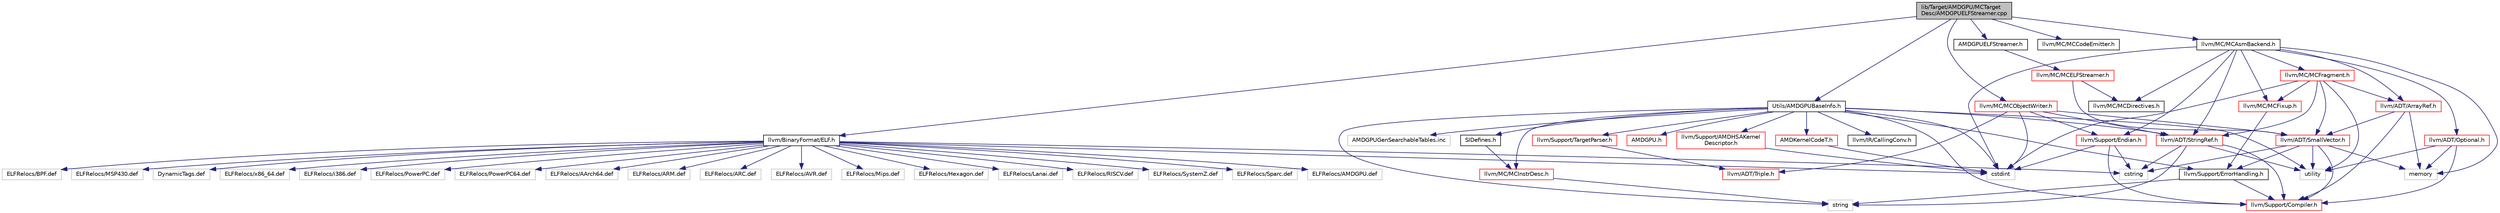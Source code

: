 digraph "lib/Target/AMDGPU/MCTargetDesc/AMDGPUELFStreamer.cpp"
{
 // LATEX_PDF_SIZE
  bgcolor="transparent";
  edge [fontname="Helvetica",fontsize="10",labelfontname="Helvetica",labelfontsize="10"];
  node [fontname="Helvetica",fontsize="10",shape="box"];
  Node1 [label="lib/Target/AMDGPU/MCTarget\lDesc/AMDGPUELFStreamer.cpp",height=0.2,width=0.4,color="black", fillcolor="grey75", style="filled", fontcolor="black",tooltip=" "];
  Node1 -> Node2 [color="midnightblue",fontsize="10",style="solid",fontname="Helvetica"];
  Node2 [label="AMDGPUELFStreamer.h",height=0.2,width=0.4,color="black",URL="$AMDGPUELFStreamer_8h.html",tooltip=" "];
  Node2 -> Node3 [color="midnightblue",fontsize="10",style="solid",fontname="Helvetica"];
  Node3 [label="llvm/MC/MCELFStreamer.h",height=0.2,width=0.4,color="red",URL="$MCELFStreamer_8h.html",tooltip=" "];
  Node3 -> Node4 [color="midnightblue",fontsize="10",style="solid",fontname="Helvetica"];
  Node4 [label="llvm/ADT/SmallVector.h",height=0.2,width=0.4,color="red",URL="$SmallVector_8h.html",tooltip=" "];
  Node4 -> Node9 [color="midnightblue",fontsize="10",style="solid",fontname="Helvetica"];
  Node9 [label="llvm/Support/Compiler.h",height=0.2,width=0.4,color="red",URL="$Compiler_8h.html",tooltip=" "];
  Node4 -> Node29 [color="midnightblue",fontsize="10",style="solid",fontname="Helvetica"];
  Node29 [label="llvm/Support/ErrorHandling.h",height=0.2,width=0.4,color="black",URL="$llvm_2Support_2ErrorHandling_8h.html",tooltip=" "];
  Node29 -> Node9 [color="midnightblue",fontsize="10",style="solid",fontname="Helvetica"];
  Node29 -> Node30 [color="midnightblue",fontsize="10",style="solid",fontname="Helvetica"];
  Node30 [label="string",height=0.2,width=0.4,color="grey75",tooltip=" "];
  Node4 -> Node26 [color="midnightblue",fontsize="10",style="solid",fontname="Helvetica"];
  Node26 [label="cstring",height=0.2,width=0.4,color="grey75",tooltip=" "];
  Node4 -> Node34 [color="midnightblue",fontsize="10",style="solid",fontname="Helvetica"];
  Node34 [label="memory",height=0.2,width=0.4,color="grey75",tooltip=" "];
  Node4 -> Node7 [color="midnightblue",fontsize="10",style="solid",fontname="Helvetica"];
  Node7 [label="utility",height=0.2,width=0.4,color="grey75",tooltip=" "];
  Node3 -> Node35 [color="midnightblue",fontsize="10",style="solid",fontname="Helvetica"];
  Node35 [label="llvm/MC/MCDirectives.h",height=0.2,width=0.4,color="black",URL="$MCDirectives_8h.html",tooltip=" "];
  Node1 -> Node111 [color="midnightblue",fontsize="10",style="solid",fontname="Helvetica"];
  Node111 [label="Utils/AMDGPUBaseInfo.h",height=0.2,width=0.4,color="black",URL="$AMDGPUBaseInfo_8h.html",tooltip=" "];
  Node111 -> Node112 [color="midnightblue",fontsize="10",style="solid",fontname="Helvetica"];
  Node112 [label="AMDGPU.h",height=0.2,width=0.4,color="red",URL="$AMDGPU_8h.html",tooltip=" "];
  Node111 -> Node134 [color="midnightblue",fontsize="10",style="solid",fontname="Helvetica"];
  Node134 [label="AMDKernelCodeT.h",height=0.2,width=0.4,color="red",URL="$AMDKernelCodeT_8h.html",tooltip=" "];
  Node134 -> Node48 [color="midnightblue",fontsize="10",style="solid",fontname="Helvetica"];
  Node48 [label="cstdint",height=0.2,width=0.4,color="grey75",tooltip=" "];
  Node111 -> Node137 [color="midnightblue",fontsize="10",style="solid",fontname="Helvetica"];
  Node137 [label="SIDefines.h",height=0.2,width=0.4,color="black",URL="$SIDefines_8h.html",tooltip=" "];
  Node137 -> Node138 [color="midnightblue",fontsize="10",style="solid",fontname="Helvetica"];
  Node138 [label="llvm/MC/MCInstrDesc.h",height=0.2,width=0.4,color="red",URL="$MCInstrDesc_8h.html",tooltip=" "];
  Node138 -> Node30 [color="midnightblue",fontsize="10",style="solid",fontname="Helvetica"];
  Node111 -> Node42 [color="midnightblue",fontsize="10",style="solid",fontname="Helvetica"];
  Node42 [label="llvm/ADT/StringRef.h",height=0.2,width=0.4,color="red",URL="$StringRef_8h.html",tooltip=" "];
  Node42 -> Node9 [color="midnightblue",fontsize="10",style="solid",fontname="Helvetica"];
  Node42 -> Node26 [color="midnightblue",fontsize="10",style="solid",fontname="Helvetica"];
  Node42 -> Node30 [color="midnightblue",fontsize="10",style="solid",fontname="Helvetica"];
  Node42 -> Node7 [color="midnightblue",fontsize="10",style="solid",fontname="Helvetica"];
  Node111 -> Node142 [color="midnightblue",fontsize="10",style="solid",fontname="Helvetica"];
  Node142 [label="llvm/IR/CallingConv.h",height=0.2,width=0.4,color="black",URL="$CallingConv_8h.html",tooltip=" "];
  Node111 -> Node138 [color="midnightblue",fontsize="10",style="solid",fontname="Helvetica"];
  Node111 -> Node143 [color="midnightblue",fontsize="10",style="solid",fontname="Helvetica"];
  Node143 [label="llvm/Support/AMDHSAKernel\lDescriptor.h",height=0.2,width=0.4,color="red",URL="$AMDHSAKernelDescriptor_8h.html",tooltip="AMDHSA kernel descriptor definitions."];
  Node143 -> Node48 [color="midnightblue",fontsize="10",style="solid",fontname="Helvetica"];
  Node111 -> Node9 [color="midnightblue",fontsize="10",style="solid",fontname="Helvetica"];
  Node111 -> Node29 [color="midnightblue",fontsize="10",style="solid",fontname="Helvetica"];
  Node111 -> Node102 [color="midnightblue",fontsize="10",style="solid",fontname="Helvetica"];
  Node102 [label="llvm/Support/TargetParser.h",height=0.2,width=0.4,color="red",URL="$TargetParser_8h.html",tooltip=" "];
  Node102 -> Node103 [color="midnightblue",fontsize="10",style="solid",fontname="Helvetica"];
  Node103 [label="llvm/ADT/Triple.h",height=0.2,width=0.4,color="red",URL="$Triple_8h.html",tooltip=" "];
  Node111 -> Node48 [color="midnightblue",fontsize="10",style="solid",fontname="Helvetica"];
  Node111 -> Node30 [color="midnightblue",fontsize="10",style="solid",fontname="Helvetica"];
  Node111 -> Node7 [color="midnightblue",fontsize="10",style="solid",fontname="Helvetica"];
  Node111 -> Node144 [color="midnightblue",fontsize="10",style="solid",fontname="Helvetica"];
  Node144 [label="AMDGPUGenSearchableTables.inc",height=0.2,width=0.4,color="grey75",tooltip=" "];
  Node1 -> Node145 [color="midnightblue",fontsize="10",style="solid",fontname="Helvetica"];
  Node145 [label="llvm/BinaryFormat/ELF.h",height=0.2,width=0.4,color="black",URL="$BinaryFormat_2ELF_8h.html",tooltip=" "];
  Node145 -> Node48 [color="midnightblue",fontsize="10",style="solid",fontname="Helvetica"];
  Node145 -> Node26 [color="midnightblue",fontsize="10",style="solid",fontname="Helvetica"];
  Node145 -> Node146 [color="midnightblue",fontsize="10",style="solid",fontname="Helvetica"];
  Node146 [label="ELFRelocs/x86_64.def",height=0.2,width=0.4,color="grey75",tooltip=" "];
  Node145 -> Node147 [color="midnightblue",fontsize="10",style="solid",fontname="Helvetica"];
  Node147 [label="ELFRelocs/i386.def",height=0.2,width=0.4,color="grey75",tooltip=" "];
  Node145 -> Node148 [color="midnightblue",fontsize="10",style="solid",fontname="Helvetica"];
  Node148 [label="ELFRelocs/PowerPC.def",height=0.2,width=0.4,color="grey75",tooltip=" "];
  Node145 -> Node149 [color="midnightblue",fontsize="10",style="solid",fontname="Helvetica"];
  Node149 [label="ELFRelocs/PowerPC64.def",height=0.2,width=0.4,color="grey75",tooltip=" "];
  Node145 -> Node150 [color="midnightblue",fontsize="10",style="solid",fontname="Helvetica"];
  Node150 [label="ELFRelocs/AArch64.def",height=0.2,width=0.4,color="grey75",tooltip=" "];
  Node145 -> Node151 [color="midnightblue",fontsize="10",style="solid",fontname="Helvetica"];
  Node151 [label="ELFRelocs/ARM.def",height=0.2,width=0.4,color="grey75",tooltip=" "];
  Node145 -> Node152 [color="midnightblue",fontsize="10",style="solid",fontname="Helvetica"];
  Node152 [label="ELFRelocs/ARC.def",height=0.2,width=0.4,color="grey75",tooltip=" "];
  Node145 -> Node153 [color="midnightblue",fontsize="10",style="solid",fontname="Helvetica"];
  Node153 [label="ELFRelocs/AVR.def",height=0.2,width=0.4,color="grey75",tooltip=" "];
  Node145 -> Node154 [color="midnightblue",fontsize="10",style="solid",fontname="Helvetica"];
  Node154 [label="ELFRelocs/Mips.def",height=0.2,width=0.4,color="grey75",tooltip=" "];
  Node145 -> Node155 [color="midnightblue",fontsize="10",style="solid",fontname="Helvetica"];
  Node155 [label="ELFRelocs/Hexagon.def",height=0.2,width=0.4,color="grey75",tooltip=" "];
  Node145 -> Node156 [color="midnightblue",fontsize="10",style="solid",fontname="Helvetica"];
  Node156 [label="ELFRelocs/Lanai.def",height=0.2,width=0.4,color="grey75",tooltip=" "];
  Node145 -> Node157 [color="midnightblue",fontsize="10",style="solid",fontname="Helvetica"];
  Node157 [label="ELFRelocs/RISCV.def",height=0.2,width=0.4,color="grey75",tooltip=" "];
  Node145 -> Node158 [color="midnightblue",fontsize="10",style="solid",fontname="Helvetica"];
  Node158 [label="ELFRelocs/SystemZ.def",height=0.2,width=0.4,color="grey75",tooltip=" "];
  Node145 -> Node159 [color="midnightblue",fontsize="10",style="solid",fontname="Helvetica"];
  Node159 [label="ELFRelocs/Sparc.def",height=0.2,width=0.4,color="grey75",tooltip=" "];
  Node145 -> Node160 [color="midnightblue",fontsize="10",style="solid",fontname="Helvetica"];
  Node160 [label="ELFRelocs/AMDGPU.def",height=0.2,width=0.4,color="grey75",tooltip=" "];
  Node145 -> Node161 [color="midnightblue",fontsize="10",style="solid",fontname="Helvetica"];
  Node161 [label="ELFRelocs/BPF.def",height=0.2,width=0.4,color="grey75",tooltip=" "];
  Node145 -> Node162 [color="midnightblue",fontsize="10",style="solid",fontname="Helvetica"];
  Node162 [label="ELFRelocs/MSP430.def",height=0.2,width=0.4,color="grey75",tooltip=" "];
  Node145 -> Node163 [color="midnightblue",fontsize="10",style="solid",fontname="Helvetica"];
  Node163 [label="DynamicTags.def",height=0.2,width=0.4,color="grey75",tooltip=" "];
  Node1 -> Node164 [color="midnightblue",fontsize="10",style="solid",fontname="Helvetica"];
  Node164 [label="llvm/MC/MCAsmBackend.h",height=0.2,width=0.4,color="black",URL="$MCAsmBackend_8h.html",tooltip=" "];
  Node164 -> Node38 [color="midnightblue",fontsize="10",style="solid",fontname="Helvetica"];
  Node38 [label="llvm/ADT/ArrayRef.h",height=0.2,width=0.4,color="red",URL="$ArrayRef_8h.html",tooltip=" "];
  Node38 -> Node4 [color="midnightblue",fontsize="10",style="solid",fontname="Helvetica"];
  Node38 -> Node9 [color="midnightblue",fontsize="10",style="solid",fontname="Helvetica"];
  Node38 -> Node34 [color="midnightblue",fontsize="10",style="solid",fontname="Helvetica"];
  Node164 -> Node44 [color="midnightblue",fontsize="10",style="solid",fontname="Helvetica"];
  Node44 [label="llvm/ADT/Optional.h",height=0.2,width=0.4,color="red",URL="$Optional_8h.html",tooltip=" "];
  Node44 -> Node9 [color="midnightblue",fontsize="10",style="solid",fontname="Helvetica"];
  Node44 -> Node34 [color="midnightblue",fontsize="10",style="solid",fontname="Helvetica"];
  Node44 -> Node7 [color="midnightblue",fontsize="10",style="solid",fontname="Helvetica"];
  Node164 -> Node42 [color="midnightblue",fontsize="10",style="solid",fontname="Helvetica"];
  Node164 -> Node35 [color="midnightblue",fontsize="10",style="solid",fontname="Helvetica"];
  Node164 -> Node78 [color="midnightblue",fontsize="10",style="solid",fontname="Helvetica"];
  Node78 [label="llvm/MC/MCFixup.h",height=0.2,width=0.4,color="red",URL="$MCFixup_8h.html",tooltip=" "];
  Node78 -> Node29 [color="midnightblue",fontsize="10",style="solid",fontname="Helvetica"];
  Node164 -> Node76 [color="midnightblue",fontsize="10",style="solid",fontname="Helvetica"];
  Node76 [label="llvm/MC/MCFragment.h",height=0.2,width=0.4,color="red",URL="$MCFragment_8h.html",tooltip=" "];
  Node76 -> Node38 [color="midnightblue",fontsize="10",style="solid",fontname="Helvetica"];
  Node76 -> Node4 [color="midnightblue",fontsize="10",style="solid",fontname="Helvetica"];
  Node76 -> Node42 [color="midnightblue",fontsize="10",style="solid",fontname="Helvetica"];
  Node76 -> Node78 [color="midnightblue",fontsize="10",style="solid",fontname="Helvetica"];
  Node76 -> Node48 [color="midnightblue",fontsize="10",style="solid",fontname="Helvetica"];
  Node76 -> Node7 [color="midnightblue",fontsize="10",style="solid",fontname="Helvetica"];
  Node164 -> Node95 [color="midnightblue",fontsize="10",style="solid",fontname="Helvetica"];
  Node95 [label="llvm/Support/Endian.h",height=0.2,width=0.4,color="red",URL="$Endian_8h.html",tooltip=" "];
  Node95 -> Node9 [color="midnightblue",fontsize="10",style="solid",fontname="Helvetica"];
  Node95 -> Node48 [color="midnightblue",fontsize="10",style="solid",fontname="Helvetica"];
  Node95 -> Node26 [color="midnightblue",fontsize="10",style="solid",fontname="Helvetica"];
  Node164 -> Node48 [color="midnightblue",fontsize="10",style="solid",fontname="Helvetica"];
  Node164 -> Node34 [color="midnightblue",fontsize="10",style="solid",fontname="Helvetica"];
  Node1 -> Node165 [color="midnightblue",fontsize="10",style="solid",fontname="Helvetica"];
  Node165 [label="llvm/MC/MCCodeEmitter.h",height=0.2,width=0.4,color="black",URL="$MCCodeEmitter_8h.html",tooltip=" "];
  Node1 -> Node166 [color="midnightblue",fontsize="10",style="solid",fontname="Helvetica"];
  Node166 [label="llvm/MC/MCObjectWriter.h",height=0.2,width=0.4,color="red",URL="$MCObjectWriter_8h.html",tooltip=" "];
  Node166 -> Node4 [color="midnightblue",fontsize="10",style="solid",fontname="Helvetica"];
  Node166 -> Node42 [color="midnightblue",fontsize="10",style="solid",fontname="Helvetica"];
  Node166 -> Node103 [color="midnightblue",fontsize="10",style="solid",fontname="Helvetica"];
  Node166 -> Node95 [color="midnightblue",fontsize="10",style="solid",fontname="Helvetica"];
  Node166 -> Node48 [color="midnightblue",fontsize="10",style="solid",fontname="Helvetica"];
}
